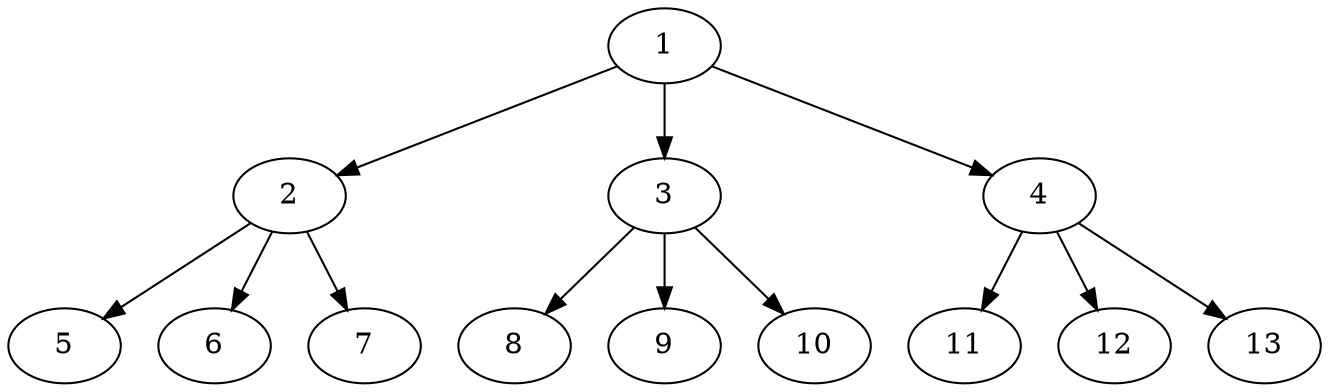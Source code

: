 digraph G {
  1 -> 2
  1 -> 3
  1 -> 4
  2 -> 5
  2 -> 6
  2 -> 7
  3 -> 8
  3 -> 9
  3 -> 10
  4 -> 11
  4 -> 12
  4 -> 13
}

